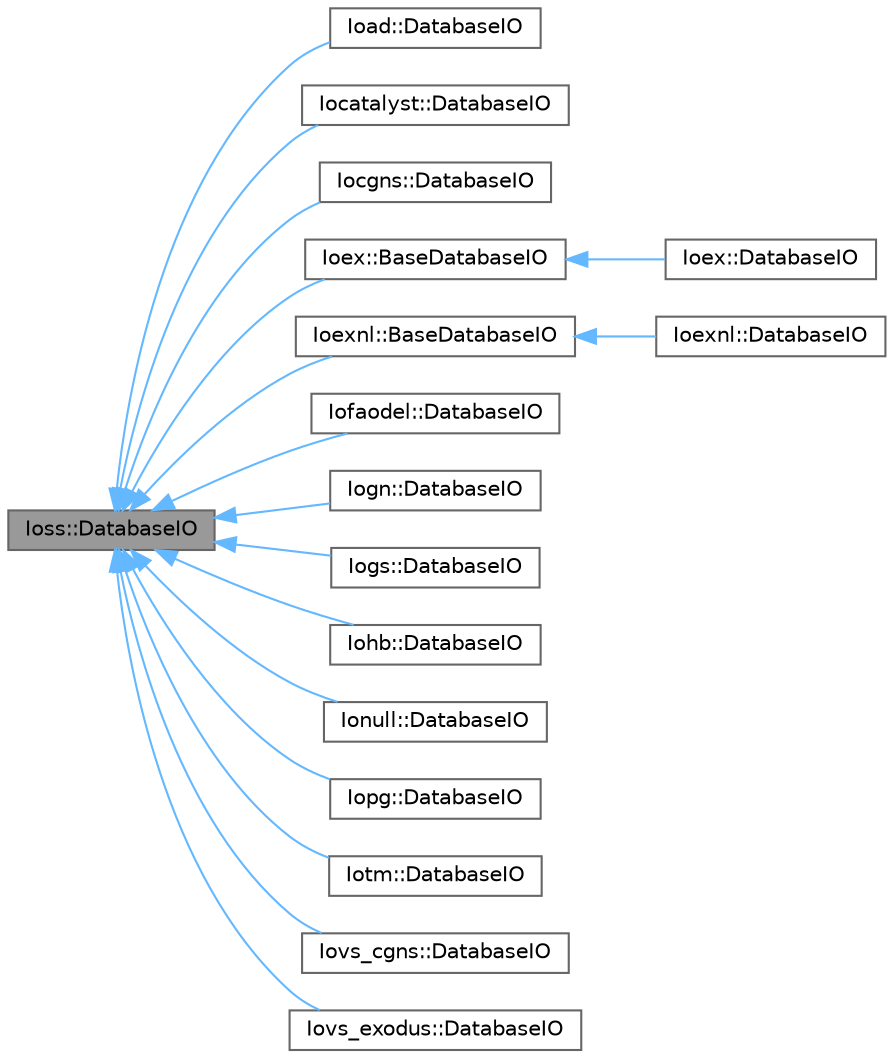 digraph "Ioss::DatabaseIO"
{
 // INTERACTIVE_SVG=YES
 // LATEX_PDF_SIZE
  bgcolor="transparent";
  edge [fontname=Helvetica,fontsize=10,labelfontname=Helvetica,labelfontsize=10];
  node [fontname=Helvetica,fontsize=10,shape=box,height=0.2,width=0.4];
  rankdir="LR";
  Node1 [id="Node000001",label="Ioss::DatabaseIO",height=0.2,width=0.4,color="gray40", fillcolor="grey60", style="filled", fontcolor="black",tooltip="An input or output Database."];
  Node1 -> Node2 [id="edge1_Node000001_Node000002",dir="back",color="steelblue1",style="solid",tooltip=" "];
  Node2 [id="Node000002",label="Ioad::DatabaseIO",height=0.2,width=0.4,color="gray40", fillcolor="white", style="filled",URL="$classIoad_1_1DatabaseIO.html",tooltip=" "];
  Node1 -> Node3 [id="edge2_Node000001_Node000003",dir="back",color="steelblue1",style="solid",tooltip=" "];
  Node3 [id="Node000003",label="Iocatalyst::DatabaseIO",height=0.2,width=0.4,color="gray40", fillcolor="white", style="filled",URL="$classIocatalyst_1_1DatabaseIO.html",tooltip=" "];
  Node1 -> Node4 [id="edge3_Node000001_Node000004",dir="back",color="steelblue1",style="solid",tooltip=" "];
  Node4 [id="Node000004",label="Iocgns::DatabaseIO",height=0.2,width=0.4,color="gray40", fillcolor="white", style="filled",URL="$classIocgns_1_1DatabaseIO.html",tooltip=" "];
  Node1 -> Node5 [id="edge4_Node000001_Node000005",dir="back",color="steelblue1",style="solid",tooltip=" "];
  Node5 [id="Node000005",label="Ioex::BaseDatabaseIO",height=0.2,width=0.4,color="gray40", fillcolor="white", style="filled",URL="$classIoex_1_1BaseDatabaseIO.html",tooltip=" "];
  Node5 -> Node6 [id="edge5_Node000005_Node000006",dir="back",color="steelblue1",style="solid",tooltip=" "];
  Node6 [id="Node000006",label="Ioex::DatabaseIO",height=0.2,width=0.4,color="gray40", fillcolor="white", style="filled",URL="$classIoex_1_1DatabaseIO.html",tooltip=" "];
  Node1 -> Node7 [id="edge6_Node000001_Node000007",dir="back",color="steelblue1",style="solid",tooltip=" "];
  Node7 [id="Node000007",label="Ioexnl::BaseDatabaseIO",height=0.2,width=0.4,color="gray40", fillcolor="white", style="filled",URL="$classIoexnl_1_1BaseDatabaseIO.html",tooltip=" "];
  Node7 -> Node8 [id="edge7_Node000007_Node000008",dir="back",color="steelblue1",style="solid",tooltip=" "];
  Node8 [id="Node000008",label="Ioexnl::DatabaseIO",height=0.2,width=0.4,color="gray40", fillcolor="white", style="filled",URL="$classIoexnl_1_1DatabaseIO.html",tooltip=" "];
  Node1 -> Node9 [id="edge8_Node000001_Node000009",dir="back",color="steelblue1",style="solid",tooltip=" "];
  Node9 [id="Node000009",label="Iofaodel::DatabaseIO",height=0.2,width=0.4,color="gray40", fillcolor="white", style="filled",URL="$classIofaodel_1_1DatabaseIO.html",tooltip=" "];
  Node1 -> Node10 [id="edge9_Node000001_Node000010",dir="back",color="steelblue1",style="solid",tooltip=" "];
  Node10 [id="Node000010",label="Iogn::DatabaseIO",height=0.2,width=0.4,color="gray40", fillcolor="white", style="filled",URL="$classIogn_1_1DatabaseIO.html",tooltip=" "];
  Node1 -> Node11 [id="edge10_Node000001_Node000011",dir="back",color="steelblue1",style="solid",tooltip=" "];
  Node11 [id="Node000011",label="Iogs::DatabaseIO",height=0.2,width=0.4,color="gray40", fillcolor="white", style="filled",URL="$classIogs_1_1DatabaseIO.html",tooltip=" "];
  Node1 -> Node12 [id="edge11_Node000001_Node000012",dir="back",color="steelblue1",style="solid",tooltip=" "];
  Node12 [id="Node000012",label="Iohb::DatabaseIO",height=0.2,width=0.4,color="gray40", fillcolor="white", style="filled",URL="$classIohb_1_1DatabaseIO.html",tooltip=" "];
  Node1 -> Node13 [id="edge12_Node000001_Node000013",dir="back",color="steelblue1",style="solid",tooltip=" "];
  Node13 [id="Node000013",label="Ionull::DatabaseIO",height=0.2,width=0.4,color="gray40", fillcolor="white", style="filled",URL="$classIonull_1_1DatabaseIO.html",tooltip=" "];
  Node1 -> Node14 [id="edge13_Node000001_Node000014",dir="back",color="steelblue1",style="solid",tooltip=" "];
  Node14 [id="Node000014",label="Iopg::DatabaseIO",height=0.2,width=0.4,color="gray40", fillcolor="white", style="filled",URL="$classIopg_1_1DatabaseIO.html",tooltip=" "];
  Node1 -> Node15 [id="edge14_Node000001_Node000015",dir="back",color="steelblue1",style="solid",tooltip=" "];
  Node15 [id="Node000015",label="Iotm::DatabaseIO",height=0.2,width=0.4,color="gray40", fillcolor="white", style="filled",URL="$classIotm_1_1DatabaseIO.html",tooltip=" "];
  Node1 -> Node16 [id="edge15_Node000001_Node000016",dir="back",color="steelblue1",style="solid",tooltip=" "];
  Node16 [id="Node000016",label="Iovs_cgns::DatabaseIO",height=0.2,width=0.4,color="gray40", fillcolor="white", style="filled",URL="$classIovs__cgns_1_1DatabaseIO.html",tooltip=" "];
  Node1 -> Node17 [id="edge16_Node000001_Node000017",dir="back",color="steelblue1",style="solid",tooltip=" "];
  Node17 [id="Node000017",label="Iovs_exodus::DatabaseIO",height=0.2,width=0.4,color="gray40", fillcolor="white", style="filled",URL="$classIovs__exodus_1_1DatabaseIO.html",tooltip=" "];
}
